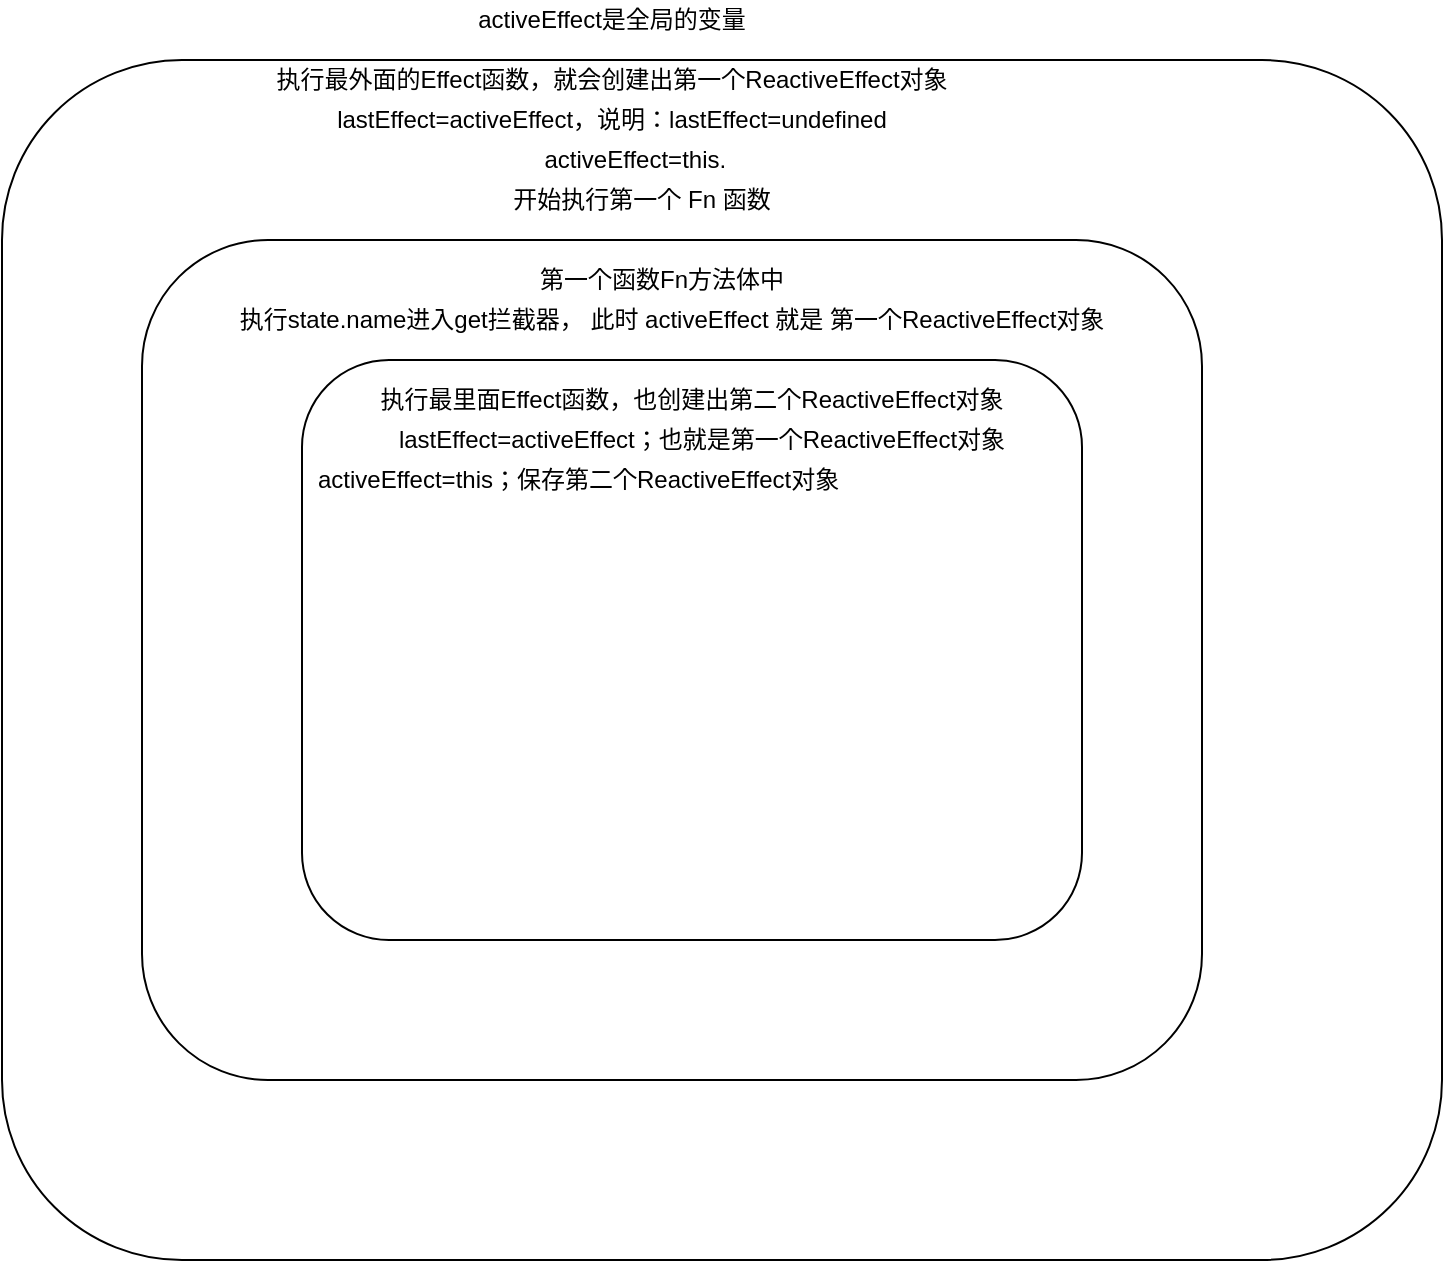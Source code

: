 <mxfile version="26.0.14">
  <diagram name="第 1 页" id="z9Jr99tSmFlpplYTcZvV">
    <mxGraphModel dx="1434" dy="746" grid="1" gridSize="10" guides="1" tooltips="1" connect="1" arrows="1" fold="1" page="1" pageScale="1" pageWidth="827" pageHeight="1169" math="0" shadow="0">
      <root>
        <mxCell id="0" />
        <mxCell id="1" parent="0" />
        <mxCell id="sXzzIV1jn2jNWPtJPwHh-5" value="" style="rounded=1;whiteSpace=wrap;html=1;" parent="1" vertex="1">
          <mxGeometry x="180" y="50" width="720" height="600" as="geometry" />
        </mxCell>
        <mxCell id="sXzzIV1jn2jNWPtJPwHh-8" value="" style="rounded=1;whiteSpace=wrap;html=1;" parent="1" vertex="1">
          <mxGeometry x="250" y="140" width="530" height="420" as="geometry" />
        </mxCell>
        <UserObject label="lastEffect=activeEffect，说明：lastEffect=undefined" placeholders="1" name="Variable" id="sXzzIV1jn2jNWPtJPwHh-10">
          <mxCell style="text;html=1;strokeColor=none;fillColor=none;align=center;verticalAlign=middle;whiteSpace=wrap;overflow=hidden;" parent="1" vertex="1">
            <mxGeometry x="235" y="70" width="500" height="20" as="geometry" />
          </mxCell>
        </UserObject>
        <UserObject label="activeEffect=this.&amp;nbsp;&amp;nbsp;" placeholders="1" name="Variable" id="sXzzIV1jn2jNWPtJPwHh-11">
          <mxCell style="text;html=1;strokeColor=none;fillColor=none;align=center;verticalAlign=middle;whiteSpace=wrap;overflow=hidden;" parent="1" vertex="1">
            <mxGeometry x="250" y="90" width="500" height="20" as="geometry" />
          </mxCell>
        </UserObject>
        <UserObject label="第一个函数Fn方法体中" placeholders="1" name="Variable" id="sXzzIV1jn2jNWPtJPwHh-12">
          <mxCell style="text;html=1;strokeColor=none;fillColor=none;align=center;verticalAlign=middle;whiteSpace=wrap;overflow=hidden;fontColor=light-dark(#000000,#DB7093);" parent="1" vertex="1">
            <mxGeometry x="260" y="150" width="500" height="20" as="geometry" />
          </mxCell>
        </UserObject>
        <UserObject label="执行最外面的Effect函数，就会创建出第一个ReactiveEffect对象" placeholders="1" name="Variable" id="sXzzIV1jn2jNWPtJPwHh-19">
          <mxCell style="text;html=1;strokeColor=none;fillColor=none;align=center;verticalAlign=middle;whiteSpace=wrap;overflow=hidden;" parent="1" vertex="1">
            <mxGeometry x="250" y="50" width="470" height="20" as="geometry" />
          </mxCell>
        </UserObject>
        <UserObject label="开始执行第一个 Fn 函数" placeholders="1" name="Variable" id="D3p0Co9FeNDzoVo0V3zW-2">
          <mxCell style="text;html=1;strokeColor=none;fillColor=none;align=center;verticalAlign=middle;whiteSpace=wrap;overflow=hidden;" vertex="1" parent="1">
            <mxGeometry x="250" y="110" width="500" height="20" as="geometry" />
          </mxCell>
        </UserObject>
        <mxCell id="D3p0Co9FeNDzoVo0V3zW-3" value="" style="rounded=1;whiteSpace=wrap;html=1;" vertex="1" parent="1">
          <mxGeometry x="330" y="200" width="390" height="290" as="geometry" />
        </mxCell>
        <UserObject label="activeEffect是全局的变量" placeholders="1" name="Variable" id="D3p0Co9FeNDzoVo0V3zW-4">
          <mxCell style="text;html=1;strokeColor=none;fillColor=none;align=center;verticalAlign=middle;whiteSpace=wrap;overflow=hidden;" vertex="1" parent="1">
            <mxGeometry x="410" y="20" width="150" height="20" as="geometry" />
          </mxCell>
        </UserObject>
        <UserObject label="执行最里面Effect函数，也创建出第二个ReactiveEffect对象" placeholders="1" name="Variable" id="D3p0Co9FeNDzoVo0V3zW-6">
          <mxCell style="text;html=1;strokeColor=none;fillColor=none;align=center;verticalAlign=middle;whiteSpace=wrap;overflow=hidden;" vertex="1" parent="1">
            <mxGeometry x="290" y="210" width="470" height="20" as="geometry" />
          </mxCell>
        </UserObject>
        <UserObject label="lastEffect=activeEffect；也就是第一个ReactiveEffect对象" placeholders="1" name="Variable" id="D3p0Co9FeNDzoVo0V3zW-7">
          <mxCell style="text;html=1;strokeColor=none;fillColor=none;align=center;verticalAlign=middle;whiteSpace=wrap;overflow=hidden;" vertex="1" parent="1">
            <mxGeometry x="370" y="230" width="320" height="20" as="geometry" />
          </mxCell>
        </UserObject>
        <UserObject label="执行state.name进入get拦截器， 此时 activeEffect 就是 第一个ReactiveEffect对象" placeholders="1" name="Variable" id="D3p0Co9FeNDzoVo0V3zW-8">
          <mxCell style="text;html=1;strokeColor=none;fillColor=none;align=center;verticalAlign=middle;whiteSpace=wrap;overflow=hidden;" vertex="1" parent="1">
            <mxGeometry x="265" y="170" width="500" height="20" as="geometry" />
          </mxCell>
        </UserObject>
        <UserObject label="activeEffect=this；保存第二个ReactiveEffect对象&amp;nbsp;" placeholders="1" name="Variable" id="D3p0Co9FeNDzoVo0V3zW-15">
          <mxCell style="text;html=1;strokeColor=none;fillColor=none;align=center;verticalAlign=middle;whiteSpace=wrap;overflow=hidden;" vertex="1" parent="1">
            <mxGeometry x="220" y="250" width="500" height="20" as="geometry" />
          </mxCell>
        </UserObject>
      </root>
    </mxGraphModel>
  </diagram>
</mxfile>
